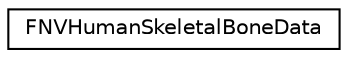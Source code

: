 digraph "Graphical Class Hierarchy"
{
  edge [fontname="Helvetica",fontsize="10",labelfontname="Helvetica",labelfontsize="10"];
  node [fontname="Helvetica",fontsize="10",shape=record];
  rankdir="LR";
  Node1 [label="FNVHumanSkeletalBoneData",height=0.2,width=0.4,color="black", fillcolor="white", style="filled",URL="$struct_f_n_v_human_skeletal_bone_data.html"];
}

